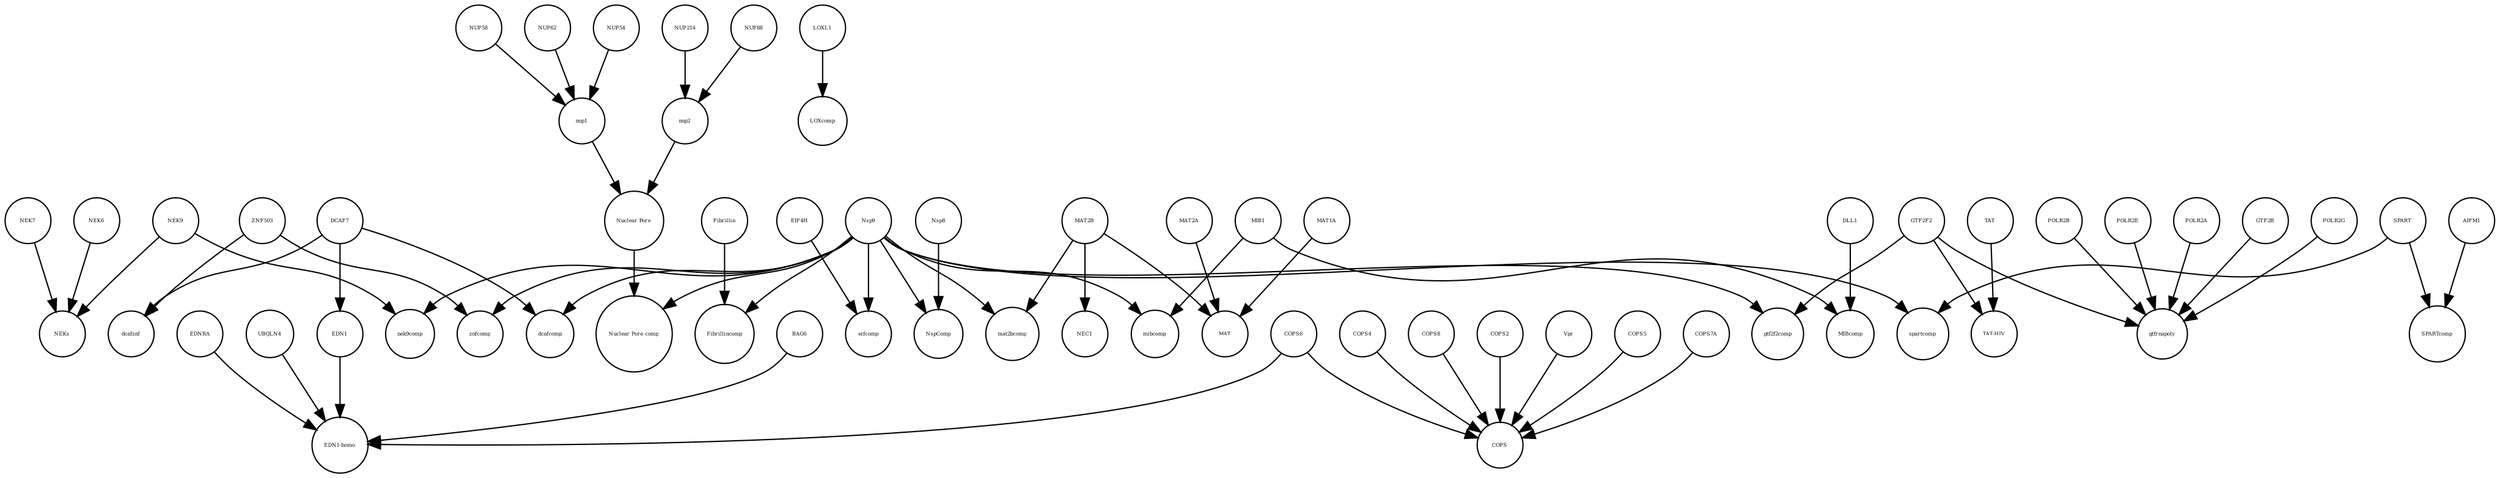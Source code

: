 strict digraph  {
NUP58 [annotation=urn_miriam_uniprot_Q9BVL2, bipartite=0, cls=macromolecule, fontsize=4, label=NUP58, shape=circle];
Fibrillincomp [annotation="", bipartite=0, cls=complex, fontsize=4, label=Fibrillincomp, shape=circle];
POLR2A [annotation=urn_miriam_uniprot_P30876, bipartite=0, cls=macromolecule, fontsize=4, label=POLR2A, shape=circle];
GTF2B [annotation="", bipartite=0, cls=macromolecule, fontsize=4, label=GTF2B, shape=circle];
COPS4 [annotation="", bipartite=0, cls=macromolecule, fontsize=4, label=COPS4, shape=circle];
EDNRA [annotation="", bipartite=0, cls=macromolecule, fontsize=4, label=EDNRA, shape=circle];
nup1 [annotation="", bipartite=0, cls=complex, fontsize=4, label=nup1, shape=circle];
NUP62 [annotation=urn_miriam_uniprot_P37198, bipartite=0, cls=macromolecule, fontsize=4, label=NUP62, shape=circle];
NEC1 [annotation="", bipartite=0, cls=complex, fontsize=4, label=NEC1, shape=circle];
SPARTcomp [annotation="", bipartite=0, cls=complex, fontsize=4, label=SPARTcomp, shape=circle];
DLL1 [annotation="", bipartite=0, cls=macromolecule, fontsize=4, label=DLL1, shape=circle];
COPS8 [annotation="", bipartite=0, cls=macromolecule, fontsize=4, label=COPS8, shape=circle];
GTF2F2 [annotation="urn_miriam_uniprot_P13984|urn_miriam_pubmed_10428810", bipartite=0, cls=macromolecule, fontsize=4, label=GTF2F2, shape=circle];
NUP88 [annotation="urn_miriam_uniprot_Q99567|urn_miriam_pubmed_30543681", bipartite=0, cls=macromolecule, fontsize=4, label=NUP88, shape=circle];
nup2 [annotation="", bipartite=0, cls=complex, fontsize=4, label=nup2, shape=circle];
TAT [annotation="", bipartite=0, cls=macromolecule, fontsize=4, label=TAT, shape=circle];
COPS2 [annotation="", bipartite=0, cls=macromolecule, fontsize=4, label=COPS2, shape=circle];
UBQLN4 [annotation="", bipartite=0, cls=macromolecule, fontsize=4, label=UBQLN4, shape=circle];
gtfrnapoly [annotation="", bipartite=0, cls=complex, fontsize=4, label=gtfrnapoly, shape=circle];
LOXcomp [annotation="", bipartite=0, cls=complex, fontsize=4, label=LOXcomp, shape=circle];
NEK7 [annotation="", bipartite=0, cls=macromolecule, fontsize=4, label=NEK7, shape=circle];
Nsp9 [annotation="urn_miriam_uniprot_P0DTD1|urn_miriam_ncbiprotein_YP_009725305", bipartite=0, cls=macromolecule, fontsize=4, label=Nsp9, shape=circle];
eifcomp [annotation="", bipartite=0, cls=complex, fontsize=4, label=eifcomp, shape=circle];
dcafznf [annotation="", bipartite=0, cls=complex, fontsize=4, label=dcafznf, shape=circle];
Nsp8 [annotation="urn_miriam_uniprot_P0DTD1|urn_miriam_ncbiprotein_YP_009725304", bipartite=0, cls=macromolecule, fontsize=4, label=Nsp8, shape=circle];
POLR2G [annotation="", bipartite=0, cls=macromolecule, fontsize=4, label=POLR2G, shape=circle];
MAT [annotation="", bipartite=0, cls=complex, fontsize=4, label=MAT, shape=circle];
POLR2B [annotation="", bipartite=0, cls=macromolecule, fontsize=4, label=POLR2B, shape=circle];
nek9comp [annotation="", bipartite=0, cls=complex, fontsize=4, label=nek9comp, shape=circle];
ZNF503 [annotation=urn_miriam_uniprot_Q96F45, bipartite=0, cls=macromolecule, fontsize=4, label=ZNF503, shape=circle];
NEKs [annotation="", bipartite=0, cls=complex, fontsize=4, label=NEKs, shape=circle];
MAT2A [annotation="", bipartite=0, cls=macromolecule, fontsize=4, label=MAT2A, shape=circle];
"TAT-HIV" [annotation="", bipartite=0, cls=complex, fontsize=4, label="TAT-HIV", shape=circle];
NUP54 [annotation=urn_miriam_uniprot_Q7Z3B4, bipartite=0, cls=macromolecule, fontsize=4, label=NUP54, shape=circle];
NEK6 [annotation="", bipartite=0, cls=macromolecule, fontsize=4, label=NEK6, shape=circle];
"EDN1-homo" [annotation="", bipartite=0, cls=complex, fontsize=4, label="EDN1-homo", shape=circle];
MAT2B [annotation="urn_miriam_uniprot_Q9NZL9|urn_miriam_pubmed_10644686|urn_miriam_pubmed_23189196|urn_miriam_pubmed_25075345|urn_miriam_pubmed_23425511", bipartite=0, cls=macromolecule, fontsize=4, label=MAT2B, shape=circle];
dcafcomp [annotation="", bipartite=0, cls=complex, fontsize=4, label=dcafcomp, shape=circle];
mat2bcomp [annotation="", bipartite=0, cls=complex, fontsize=4, label=mat2bcomp, shape=circle];
mibcomp [annotation="", bipartite=0, cls=complex, fontsize=4, label=mibcomp, shape=circle];
BAG6 [annotation="", bipartite=0, cls=macromolecule, fontsize=4, label=BAG6, shape=circle];
COPS [annotation="", bipartite=0, cls=complex, fontsize=4, label=COPS, shape=circle];
EIF4H [annotation="urn_miriam_uniprot_Q15056|urn_miriam_pubmed_10585411|urn_miriam_pubmed_11418588", bipartite=0, cls=macromolecule, fontsize=4, label=EIF4H, shape=circle];
Vpr [annotation="", bipartite=0, cls=macromolecule, fontsize=4, label=Vpr, shape=circle];
MIB1 [annotation="urn_miriam_uniprot_Q86YT6|urn_miriam_pubmed_24185901", bipartite=0, cls=macromolecule, fontsize=4, label=MIB1, shape=circle];
Fibrillin [annotation="", bipartite=0, cls=complex, fontsize=4, label=Fibrillin, shape=circle];
gtf2f2comp [annotation="", bipartite=0, cls=complex, fontsize=4, label=gtf2f2comp, shape=circle];
"Nuclear Pore" [annotation="", bipartite=0, cls=complex, fontsize=4, label="Nuclear Pore", shape=circle];
COPS6 [annotation="", bipartite=0, cls=macromolecule, fontsize=4, label=COPS6, shape=circle];
DCAF7 [annotation="urn_miriam_uniprot_P61962|urn_miriam_pubmed_16887337|urn_miriam_pubmed_16949367", bipartite=0, cls=macromolecule, fontsize=4, label=DCAF7, shape=circle];
NUP214 [annotation=urn_miriam_uniprot_P35658, bipartite=0, cls=macromolecule, fontsize=4, label=NUP214, shape=circle];
POLR2E [annotation="", bipartite=0, cls=macromolecule, fontsize=4, label=POLR2E, shape=circle];
AIFM1 [annotation="", bipartite=0, cls=macromolecule, fontsize=4, label=AIFM1, shape=circle];
COPS5 [annotation="", bipartite=0, cls=macromolecule, fontsize=4, label=COPS5, shape=circle];
MAT1A [annotation="", bipartite=0, cls=macromolecule, fontsize=4, label=MAT1A, shape=circle];
LOXL1 [annotation="", bipartite=0, cls=macromolecule, fontsize=4, label=LOXL1, shape=circle];
spartcomp [annotation="", bipartite=0, cls=complex, fontsize=4, label=spartcomp, shape=circle];
znfcomp [annotation="", bipartite=0, cls=complex, fontsize=4, label=znfcomp, shape=circle];
COPS7A [annotation="", bipartite=0, cls=macromolecule, fontsize=4, label=COPS7A, shape=circle];
NspComp [annotation="", bipartite=0, cls=complex, fontsize=4, label=NspComp, shape=circle];
NEK9 [annotation=urn_miriam_uniprot_Q8TD19, bipartite=0, cls=macromolecule, fontsize=4, label=NEK9, shape=circle];
MIBcomp [annotation="", bipartite=0, cls=complex, fontsize=4, label=MIBcomp, shape=circle];
SPART [annotation=urn_miriam_uniprot_Q8N0X7, bipartite=0, cls=macromolecule, fontsize=4, label=SPART, shape=circle];
EDN1 [annotation=urn_miriam_uniprot_P05305, bipartite=0, cls=macromolecule, fontsize=4, label=EDN1, shape=circle];
"Nuclear Pore comp" [annotation="", bipartite=0, cls=complex, fontsize=4, label="Nuclear Pore comp", shape=circle];
NUP58 -> nup1  [annotation="", interaction_type=production];
POLR2A -> gtfrnapoly  [annotation="", interaction_type=production];
GTF2B -> gtfrnapoly  [annotation="", interaction_type=production];
COPS4 -> COPS  [annotation="", interaction_type=production];
EDNRA -> "EDN1-homo"  [annotation="", interaction_type=production];
nup1 -> "Nuclear Pore"  [annotation="", interaction_type=production];
NUP62 -> nup1  [annotation="", interaction_type=production];
DLL1 -> MIBcomp  [annotation="", interaction_type=production];
COPS8 -> COPS  [annotation="", interaction_type=production];
GTF2F2 -> gtf2f2comp  [annotation="", interaction_type=production];
GTF2F2 -> "TAT-HIV"  [annotation="", interaction_type=production];
GTF2F2 -> gtfrnapoly  [annotation="", interaction_type=production];
NUP88 -> nup2  [annotation="", interaction_type=production];
nup2 -> "Nuclear Pore"  [annotation="", interaction_type=production];
TAT -> "TAT-HIV"  [annotation="", interaction_type=production];
COPS2 -> COPS  [annotation="", interaction_type=production];
UBQLN4 -> "EDN1-homo"  [annotation="", interaction_type=production];
NEK7 -> NEKs  [annotation="", interaction_type=production];
Nsp9 -> znfcomp  [annotation="", interaction_type=production];
Nsp9 -> dcafcomp  [annotation="", interaction_type=production];
Nsp9 -> Fibrillincomp  [annotation="", interaction_type=production];
Nsp9 -> "Nuclear Pore comp"  [annotation="", interaction_type=production];
Nsp9 -> NspComp  [annotation="", interaction_type=production];
Nsp9 -> eifcomp  [annotation="", interaction_type=production];
Nsp9 -> spartcomp  [annotation="", interaction_type=production];
Nsp9 -> mat2bcomp  [annotation="", interaction_type=production];
Nsp9 -> gtf2f2comp  [annotation="", interaction_type=production];
Nsp9 -> nek9comp  [annotation="", interaction_type=production];
Nsp9 -> mibcomp  [annotation="", interaction_type=production];
Nsp8 -> NspComp  [annotation="", interaction_type=production];
POLR2G -> gtfrnapoly  [annotation="", interaction_type=production];
POLR2B -> gtfrnapoly  [annotation="", interaction_type=production];
ZNF503 -> znfcomp  [annotation="", interaction_type=production];
ZNF503 -> dcafznf  [annotation="", interaction_type=production];
MAT2A -> MAT  [annotation="", interaction_type=production];
NUP54 -> nup1  [annotation="", interaction_type=production];
NEK6 -> NEKs  [annotation="", interaction_type=production];
MAT2B -> mat2bcomp  [annotation="", interaction_type=production];
MAT2B -> NEC1  [annotation="", interaction_type=production];
MAT2B -> MAT  [annotation="", interaction_type=production];
BAG6 -> "EDN1-homo"  [annotation="", interaction_type=production];
EIF4H -> eifcomp  [annotation="", interaction_type=production];
Vpr -> COPS  [annotation="", interaction_type=production];
MIB1 -> MIBcomp  [annotation="", interaction_type=production];
MIB1 -> mibcomp  [annotation="", interaction_type=production];
Fibrillin -> Fibrillincomp  [annotation="", interaction_type=production];
"Nuclear Pore" -> "Nuclear Pore comp"  [annotation="", interaction_type=production];
COPS6 -> COPS  [annotation="", interaction_type=production];
COPS6 -> "EDN1-homo"  [annotation="", interaction_type=production];
DCAF7 -> EDN1  [annotation=urn_miriam_pubmed_27880803, interaction_type=catalysis];
DCAF7 -> dcafcomp  [annotation="", interaction_type=production];
DCAF7 -> dcafznf  [annotation="", interaction_type=production];
NUP214 -> nup2  [annotation="", interaction_type=production];
POLR2E -> gtfrnapoly  [annotation="", interaction_type=production];
AIFM1 -> SPARTcomp  [annotation="", interaction_type=production];
COPS5 -> COPS  [annotation="", interaction_type=production];
MAT1A -> MAT  [annotation="", interaction_type=production];
LOXL1 -> LOXcomp  [annotation="", interaction_type=production];
COPS7A -> COPS  [annotation="", interaction_type=production];
NEK9 -> nek9comp  [annotation="", interaction_type=production];
NEK9 -> NEKs  [annotation="", interaction_type=production];
SPART -> SPARTcomp  [annotation="", interaction_type=production];
SPART -> spartcomp  [annotation="", interaction_type=production];
EDN1 -> "EDN1-homo"  [annotation="", interaction_type=production];
}
